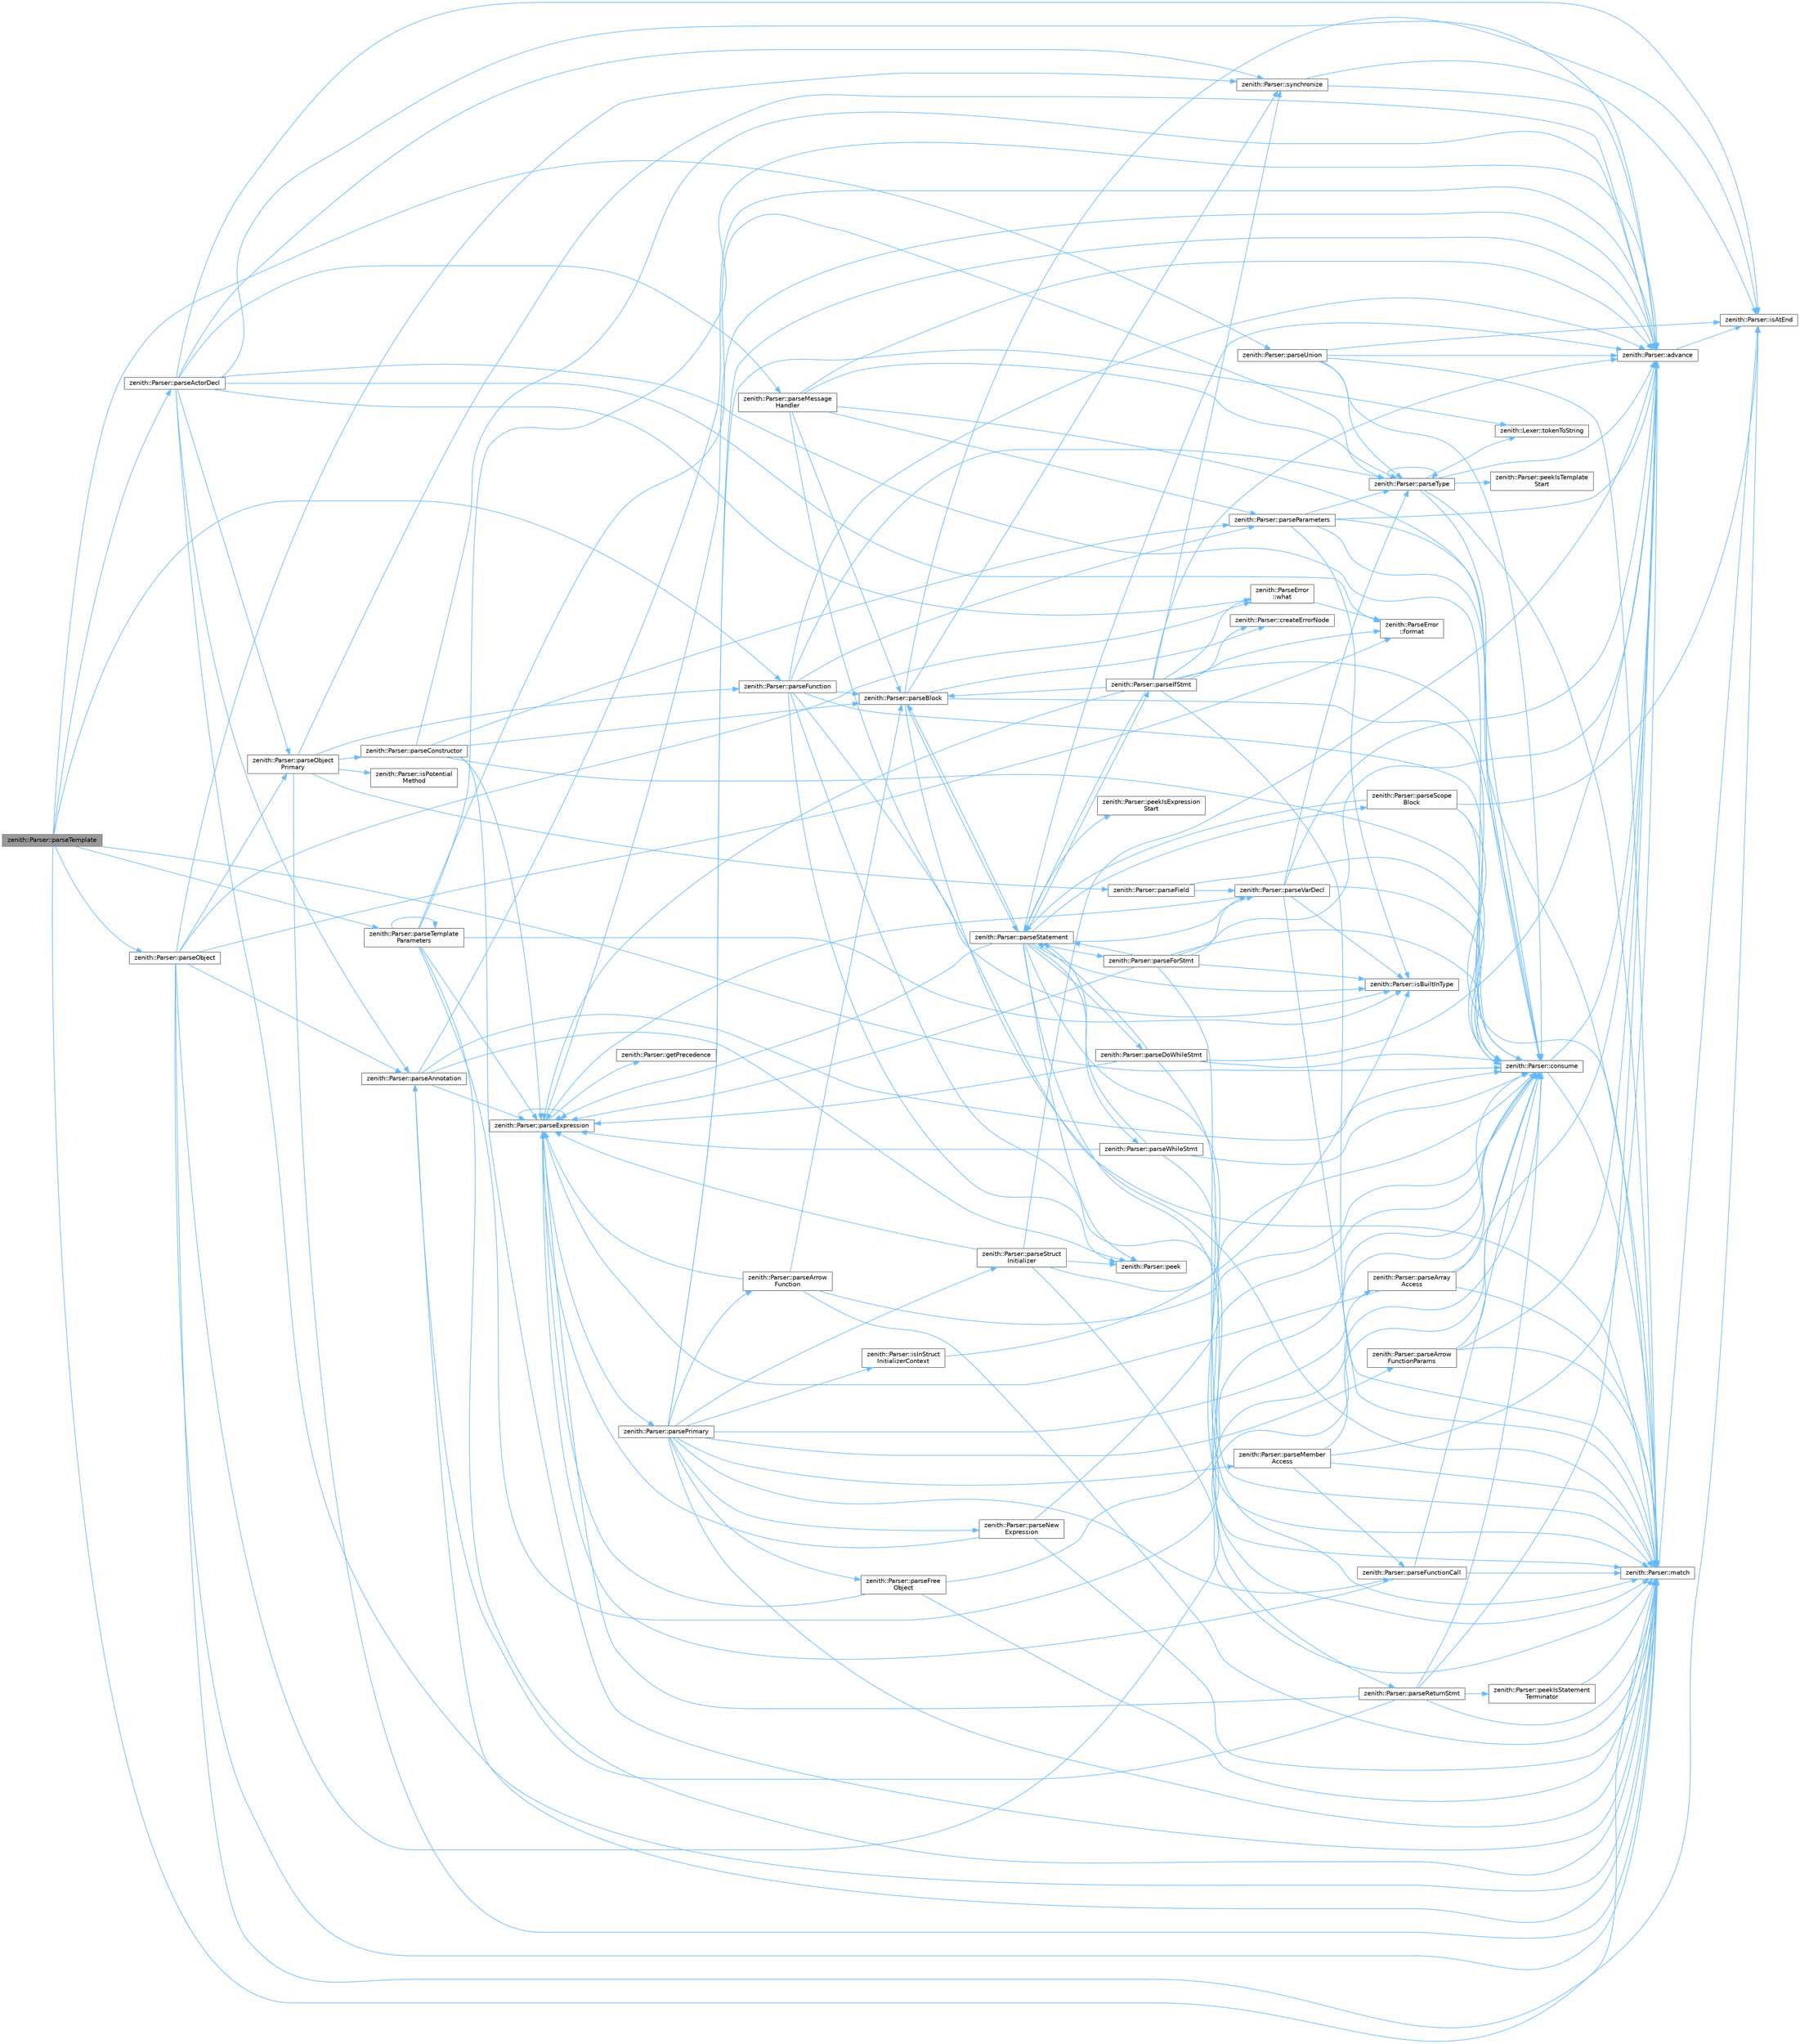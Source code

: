 digraph "zenith::Parser::parseTemplate"
{
 // LATEX_PDF_SIZE
  bgcolor="transparent";
  edge [fontname=Helvetica,fontsize=10,labelfontname=Helvetica,labelfontsize=10];
  node [fontname=Helvetica,fontsize=10,shape=box,height=0.2,width=0.4];
  rankdir="LR";
  Node1 [id="Node000001",label="zenith::Parser::parseTemplate",height=0.2,width=0.4,color="gray40", fillcolor="grey60", style="filled", fontcolor="black",tooltip=" "];
  Node1 -> Node2 [id="edge1_Node000001_Node000002",color="steelblue1",style="solid",tooltip=" "];
  Node2 [id="Node000002",label="zenith::Parser::consume",height=0.2,width=0.4,color="grey40", fillcolor="white", style="filled",URL="$classzenith_1_1_parser.html#a729f5bdd53b7be97e8f5f3fb28f64249",tooltip=" "];
  Node2 -> Node3 [id="edge2_Node000002_Node000003",color="steelblue1",style="solid",tooltip=" "];
  Node3 [id="Node000003",label="zenith::Parser::advance",height=0.2,width=0.4,color="grey40", fillcolor="white", style="filled",URL="$classzenith_1_1_parser.html#a9639927866a398781d4c1d205da431d8",tooltip=" "];
  Node3 -> Node4 [id="edge3_Node000003_Node000004",color="steelblue1",style="solid",tooltip=" "];
  Node4 [id="Node000004",label="zenith::Parser::isAtEnd",height=0.2,width=0.4,color="grey40", fillcolor="white", style="filled",URL="$classzenith_1_1_parser.html#a7fa9d1e2197db94168ba4e2c4fd98ad1",tooltip=" "];
  Node2 -> Node5 [id="edge4_Node000002_Node000005",color="steelblue1",style="solid",tooltip=" "];
  Node5 [id="Node000005",label="zenith::Parser::match",height=0.2,width=0.4,color="grey40", fillcolor="white", style="filled",URL="$classzenith_1_1_parser.html#a6a8b25ba2a7a7f371a02b1419121e8cb",tooltip=" "];
  Node5 -> Node4 [id="edge5_Node000005_Node000004",color="steelblue1",style="solid",tooltip=" "];
  Node1 -> Node5 [id="edge6_Node000001_Node000005",color="steelblue1",style="solid",tooltip=" "];
  Node1 -> Node6 [id="edge7_Node000001_Node000006",color="steelblue1",style="solid",tooltip=" "];
  Node6 [id="Node000006",label="zenith::Parser::parseActorDecl",height=0.2,width=0.4,color="grey40", fillcolor="white", style="filled",URL="$classzenith_1_1_parser.html#add98eda497298f55d63689af29839db6",tooltip=" "];
  Node6 -> Node3 [id="edge8_Node000006_Node000003",color="steelblue1",style="solid",tooltip=" "];
  Node6 -> Node2 [id="edge9_Node000006_Node000002",color="steelblue1",style="solid",tooltip=" "];
  Node6 -> Node7 [id="edge10_Node000006_Node000007",color="steelblue1",style="solid",tooltip=" "];
  Node7 [id="Node000007",label="zenith::ParseError\l::format",height=0.2,width=0.4,color="grey40", fillcolor="white", style="filled",URL="$classzenith_1_1_parse_error.html#a432ddabc956004a6660137f537d2ba45",tooltip=" "];
  Node6 -> Node4 [id="edge11_Node000006_Node000004",color="steelblue1",style="solid",tooltip=" "];
  Node6 -> Node5 [id="edge12_Node000006_Node000005",color="steelblue1",style="solid",tooltip=" "];
  Node6 -> Node8 [id="edge13_Node000006_Node000008",color="steelblue1",style="solid",tooltip=" "];
  Node8 [id="Node000008",label="zenith::Parser::parseAnnotation",height=0.2,width=0.4,color="grey40", fillcolor="white", style="filled",URL="$classzenith_1_1_parser.html#afff2e82900309df63d9aa89f4d3e31d6",tooltip=" "];
  Node8 -> Node3 [id="edge14_Node000008_Node000003",color="steelblue1",style="solid",tooltip=" "];
  Node8 -> Node2 [id="edge15_Node000008_Node000002",color="steelblue1",style="solid",tooltip=" "];
  Node8 -> Node5 [id="edge16_Node000008_Node000005",color="steelblue1",style="solid",tooltip=" "];
  Node8 -> Node9 [id="edge17_Node000008_Node000009",color="steelblue1",style="solid",tooltip=" "];
  Node9 [id="Node000009",label="zenith::Parser::parseExpression",height=0.2,width=0.4,color="grey40", fillcolor="white", style="filled",URL="$classzenith_1_1_parser.html#a239906fd51d54598f6d3dcc18d97b6b9",tooltip=" "];
  Node9 -> Node3 [id="edge18_Node000009_Node000003",color="steelblue1",style="solid",tooltip=" "];
  Node9 -> Node10 [id="edge19_Node000009_Node000010",color="steelblue1",style="solid",tooltip=" "];
  Node10 [id="Node000010",label="zenith::Parser::getPrecedence",height=0.2,width=0.4,color="grey40", fillcolor="white", style="filled",URL="$classzenith_1_1_parser.html#a5386ec516fb692a1b1ecd9058ca2c19e",tooltip=" "];
  Node9 -> Node9 [id="edge20_Node000009_Node000009",color="steelblue1",style="solid",tooltip=" "];
  Node9 -> Node11 [id="edge21_Node000009_Node000011",color="steelblue1",style="solid",tooltip=" "];
  Node11 [id="Node000011",label="zenith::Parser::parsePrimary",height=0.2,width=0.4,color="grey40", fillcolor="white", style="filled",URL="$classzenith_1_1_parser.html#a9425b18adfbb62629ae5ea654addc7cb",tooltip=" "];
  Node11 -> Node3 [id="edge22_Node000011_Node000003",color="steelblue1",style="solid",tooltip=" "];
  Node11 -> Node12 [id="edge23_Node000011_Node000012",color="steelblue1",style="solid",tooltip=" "];
  Node12 [id="Node000012",label="zenith::Parser::isInStruct\lInitializerContext",height=0.2,width=0.4,color="grey40", fillcolor="white", style="filled",URL="$classzenith_1_1_parser.html#a122c98490d526265ce1a9a2ecaf188f9",tooltip=" "];
  Node12 -> Node13 [id="edge24_Node000012_Node000013",color="steelblue1",style="solid",tooltip=" "];
  Node13 [id="Node000013",label="zenith::Parser::isBuiltInType",height=0.2,width=0.4,color="grey40", fillcolor="white", style="filled",URL="$classzenith_1_1_parser.html#a68c100d957e0a8960de2fca188e23054",tooltip=" "];
  Node11 -> Node5 [id="edge25_Node000011_Node000005",color="steelblue1",style="solid",tooltip=" "];
  Node11 -> Node14 [id="edge26_Node000011_Node000014",color="steelblue1",style="solid",tooltip=" "];
  Node14 [id="Node000014",label="zenith::Parser::parseArray\lAccess",height=0.2,width=0.4,color="grey40", fillcolor="white", style="filled",URL="$classzenith_1_1_parser.html#ad32b5cfe98f909cade9216d65b046f58",tooltip=" "];
  Node14 -> Node3 [id="edge27_Node000014_Node000003",color="steelblue1",style="solid",tooltip=" "];
  Node14 -> Node2 [id="edge28_Node000014_Node000002",color="steelblue1",style="solid",tooltip=" "];
  Node14 -> Node5 [id="edge29_Node000014_Node000005",color="steelblue1",style="solid",tooltip=" "];
  Node14 -> Node9 [id="edge30_Node000014_Node000009",color="steelblue1",style="solid",tooltip=" "];
  Node11 -> Node15 [id="edge31_Node000011_Node000015",color="steelblue1",style="solid",tooltip=" "];
  Node15 [id="Node000015",label="zenith::Parser::parseArrow\lFunction",height=0.2,width=0.4,color="grey40", fillcolor="white", style="filled",URL="$classzenith_1_1_parser.html#a7ea0f8e309ed2fbdf1a9e2ebfa2fbf8d",tooltip=" "];
  Node15 -> Node2 [id="edge32_Node000015_Node000002",color="steelblue1",style="solid",tooltip=" "];
  Node15 -> Node5 [id="edge33_Node000015_Node000005",color="steelblue1",style="solid",tooltip=" "];
  Node15 -> Node16 [id="edge34_Node000015_Node000016",color="steelblue1",style="solid",tooltip=" "];
  Node16 [id="Node000016",label="zenith::Parser::parseBlock",height=0.2,width=0.4,color="grey40", fillcolor="white", style="filled",URL="$classzenith_1_1_parser.html#afed5c18e77fc012fe5db9f9e6175e642",tooltip=" "];
  Node16 -> Node2 [id="edge35_Node000016_Node000002",color="steelblue1",style="solid",tooltip=" "];
  Node16 -> Node17 [id="edge36_Node000016_Node000017",color="steelblue1",style="solid",tooltip=" "];
  Node17 [id="Node000017",label="zenith::Parser::createErrorNode",height=0.2,width=0.4,color="grey40", fillcolor="white", style="filled",URL="$classzenith_1_1_parser.html#a6576cab9cc379e6ba26cfce915ad3de6",tooltip=" "];
  Node16 -> Node4 [id="edge37_Node000016_Node000004",color="steelblue1",style="solid",tooltip=" "];
  Node16 -> Node5 [id="edge38_Node000016_Node000005",color="steelblue1",style="solid",tooltip=" "];
  Node16 -> Node18 [id="edge39_Node000016_Node000018",color="steelblue1",style="solid",tooltip=" "];
  Node18 [id="Node000018",label="zenith::Parser::parseStatement",height=0.2,width=0.4,color="grey40", fillcolor="white", style="filled",URL="$classzenith_1_1_parser.html#ada8dc19e8cb4a0f1b37d3ef6a2eb3f9d",tooltip=" "];
  Node18 -> Node3 [id="edge40_Node000018_Node000003",color="steelblue1",style="solid",tooltip=" "];
  Node18 -> Node13 [id="edge41_Node000018_Node000013",color="steelblue1",style="solid",tooltip=" "];
  Node18 -> Node5 [id="edge42_Node000018_Node000005",color="steelblue1",style="solid",tooltip=" "];
  Node18 -> Node16 [id="edge43_Node000018_Node000016",color="steelblue1",style="solid",tooltip=" "];
  Node18 -> Node19 [id="edge44_Node000018_Node000019",color="steelblue1",style="solid",tooltip=" "];
  Node19 [id="Node000019",label="zenith::Parser::parseDoWhileStmt",height=0.2,width=0.4,color="grey40", fillcolor="white", style="filled",URL="$classzenith_1_1_parser.html#a17d038fc7ad2c0dac1b038889f4426ca",tooltip=" "];
  Node19 -> Node3 [id="edge45_Node000019_Node000003",color="steelblue1",style="solid",tooltip=" "];
  Node19 -> Node2 [id="edge46_Node000019_Node000002",color="steelblue1",style="solid",tooltip=" "];
  Node19 -> Node5 [id="edge47_Node000019_Node000005",color="steelblue1",style="solid",tooltip=" "];
  Node19 -> Node9 [id="edge48_Node000019_Node000009",color="steelblue1",style="solid",tooltip=" "];
  Node19 -> Node18 [id="edge49_Node000019_Node000018",color="steelblue1",style="solid",tooltip=" "];
  Node18 -> Node9 [id="edge50_Node000018_Node000009",color="steelblue1",style="solid",tooltip=" "];
  Node18 -> Node20 [id="edge51_Node000018_Node000020",color="steelblue1",style="solid",tooltip=" "];
  Node20 [id="Node000020",label="zenith::Parser::parseForStmt",height=0.2,width=0.4,color="grey40", fillcolor="white", style="filled",URL="$classzenith_1_1_parser.html#ab8ae32b49e1a7d1492f14c6b381aa52b",tooltip=" "];
  Node20 -> Node3 [id="edge52_Node000020_Node000003",color="steelblue1",style="solid",tooltip=" "];
  Node20 -> Node2 [id="edge53_Node000020_Node000002",color="steelblue1",style="solid",tooltip=" "];
  Node20 -> Node13 [id="edge54_Node000020_Node000013",color="steelblue1",style="solid",tooltip=" "];
  Node20 -> Node5 [id="edge55_Node000020_Node000005",color="steelblue1",style="solid",tooltip=" "];
  Node20 -> Node9 [id="edge56_Node000020_Node000009",color="steelblue1",style="solid",tooltip=" "];
  Node20 -> Node18 [id="edge57_Node000020_Node000018",color="steelblue1",style="solid",tooltip=" "];
  Node20 -> Node21 [id="edge58_Node000020_Node000021",color="steelblue1",style="solid",tooltip=" "];
  Node21 [id="Node000021",label="zenith::Parser::parseVarDecl",height=0.2,width=0.4,color="grey40", fillcolor="white", style="filled",URL="$classzenith_1_1_parser.html#a4846f1e07a0155bb95bfee2888cd4e49",tooltip=" "];
  Node21 -> Node3 [id="edge59_Node000021_Node000003",color="steelblue1",style="solid",tooltip=" "];
  Node21 -> Node2 [id="edge60_Node000021_Node000002",color="steelblue1",style="solid",tooltip=" "];
  Node21 -> Node13 [id="edge61_Node000021_Node000013",color="steelblue1",style="solid",tooltip=" "];
  Node21 -> Node5 [id="edge62_Node000021_Node000005",color="steelblue1",style="solid",tooltip=" "];
  Node21 -> Node9 [id="edge63_Node000021_Node000009",color="steelblue1",style="solid",tooltip=" "];
  Node21 -> Node22 [id="edge64_Node000021_Node000022",color="steelblue1",style="solid",tooltip=" "];
  Node22 [id="Node000022",label="zenith::Parser::parseType",height=0.2,width=0.4,color="grey40", fillcolor="white", style="filled",URL="$classzenith_1_1_parser.html#a62bb32082ed32f00e6071e1acc026ea1",tooltip=" "];
  Node22 -> Node3 [id="edge65_Node000022_Node000003",color="steelblue1",style="solid",tooltip=" "];
  Node22 -> Node2 [id="edge66_Node000022_Node000002",color="steelblue1",style="solid",tooltip=" "];
  Node22 -> Node5 [id="edge67_Node000022_Node000005",color="steelblue1",style="solid",tooltip=" "];
  Node22 -> Node22 [id="edge68_Node000022_Node000022",color="steelblue1",style="solid",tooltip=" "];
  Node22 -> Node23 [id="edge69_Node000022_Node000023",color="steelblue1",style="solid",tooltip=" "];
  Node23 [id="Node000023",label="zenith::Parser::peekIsTemplate\lStart",height=0.2,width=0.4,color="grey40", fillcolor="white", style="filled",URL="$classzenith_1_1_parser.html#adc6473d2aff0043321f35dfdf132f618",tooltip=" "];
  Node22 -> Node24 [id="edge70_Node000022_Node000024",color="steelblue1",style="solid",tooltip=" "];
  Node24 [id="Node000024",label="zenith::Lexer::tokenToString",height=0.2,width=0.4,color="grey40", fillcolor="white", style="filled",URL="$classzenith_1_1_lexer.html#a7265d90eb9fdc3d46aacdcf2a7e84a23",tooltip=" "];
  Node18 -> Node25 [id="edge71_Node000018_Node000025",color="steelblue1",style="solid",tooltip=" "];
  Node25 [id="Node000025",label="zenith::Parser::parseIfStmt",height=0.2,width=0.4,color="grey40", fillcolor="white", style="filled",URL="$classzenith_1_1_parser.html#a6086729ddce119c88e10fe622d069d8f",tooltip=" "];
  Node25 -> Node3 [id="edge72_Node000025_Node000003",color="steelblue1",style="solid",tooltip=" "];
  Node25 -> Node2 [id="edge73_Node000025_Node000002",color="steelblue1",style="solid",tooltip=" "];
  Node25 -> Node17 [id="edge74_Node000025_Node000017",color="steelblue1",style="solid",tooltip=" "];
  Node25 -> Node7 [id="edge75_Node000025_Node000007",color="steelblue1",style="solid",tooltip=" "];
  Node25 -> Node5 [id="edge76_Node000025_Node000005",color="steelblue1",style="solid",tooltip=" "];
  Node25 -> Node16 [id="edge77_Node000025_Node000016",color="steelblue1",style="solid",tooltip=" "];
  Node25 -> Node9 [id="edge78_Node000025_Node000009",color="steelblue1",style="solid",tooltip=" "];
  Node25 -> Node18 [id="edge79_Node000025_Node000018",color="steelblue1",style="solid",tooltip=" "];
  Node25 -> Node26 [id="edge80_Node000025_Node000026",color="steelblue1",style="solid",tooltip=" "];
  Node26 [id="Node000026",label="zenith::Parser::synchronize",height=0.2,width=0.4,color="grey40", fillcolor="white", style="filled",URL="$classzenith_1_1_parser.html#a09ca7eb4b886643cc7673062713a718f",tooltip=" "];
  Node26 -> Node3 [id="edge81_Node000026_Node000003",color="steelblue1",style="solid",tooltip=" "];
  Node26 -> Node4 [id="edge82_Node000026_Node000004",color="steelblue1",style="solid",tooltip=" "];
  Node25 -> Node27 [id="edge83_Node000025_Node000027",color="steelblue1",style="solid",tooltip=" "];
  Node27 [id="Node000027",label="zenith::ParseError\l::what",height=0.2,width=0.4,color="grey40", fillcolor="white", style="filled",URL="$classzenith_1_1_parse_error.html#a9fb114a980ca601574f4dd9cf122aa0e",tooltip=" "];
  Node27 -> Node7 [id="edge84_Node000027_Node000007",color="steelblue1",style="solid",tooltip=" "];
  Node18 -> Node28 [id="edge85_Node000018_Node000028",color="steelblue1",style="solid",tooltip=" "];
  Node28 [id="Node000028",label="zenith::Parser::parseReturnStmt",height=0.2,width=0.4,color="grey40", fillcolor="white", style="filled",URL="$classzenith_1_1_parser.html#a5e026e55d4a57bea1b5ffa7d3b5e93a8",tooltip=" "];
  Node28 -> Node3 [id="edge86_Node000028_Node000003",color="steelblue1",style="solid",tooltip=" "];
  Node28 -> Node2 [id="edge87_Node000028_Node000002",color="steelblue1",style="solid",tooltip=" "];
  Node28 -> Node5 [id="edge88_Node000028_Node000005",color="steelblue1",style="solid",tooltip=" "];
  Node28 -> Node8 [id="edge89_Node000028_Node000008",color="steelblue1",style="solid",tooltip=" "];
  Node28 -> Node9 [id="edge90_Node000028_Node000009",color="steelblue1",style="solid",tooltip=" "];
  Node28 -> Node29 [id="edge91_Node000028_Node000029",color="steelblue1",style="solid",tooltip=" "];
  Node29 [id="Node000029",label="zenith::Parser::peekIsStatement\lTerminator",height=0.2,width=0.4,color="grey40", fillcolor="white", style="filled",URL="$classzenith_1_1_parser.html#a4deb3146abfbc7ce7f5a4cc973a9fc18",tooltip=" "];
  Node29 -> Node5 [id="edge92_Node000029_Node000005",color="steelblue1",style="solid",tooltip=" "];
  Node18 -> Node30 [id="edge93_Node000018_Node000030",color="steelblue1",style="solid",tooltip=" "];
  Node30 [id="Node000030",label="zenith::Parser::parseScope\lBlock",height=0.2,width=0.4,color="grey40", fillcolor="white", style="filled",URL="$classzenith_1_1_parser.html#acd4ccda2b4a409498daa93e31f2bc23f",tooltip=" "];
  Node30 -> Node2 [id="edge94_Node000030_Node000002",color="steelblue1",style="solid",tooltip=" "];
  Node30 -> Node4 [id="edge95_Node000030_Node000004",color="steelblue1",style="solid",tooltip=" "];
  Node30 -> Node5 [id="edge96_Node000030_Node000005",color="steelblue1",style="solid",tooltip=" "];
  Node30 -> Node18 [id="edge97_Node000030_Node000018",color="steelblue1",style="solid",tooltip=" "];
  Node18 -> Node21 [id="edge98_Node000018_Node000021",color="steelblue1",style="solid",tooltip=" "];
  Node18 -> Node31 [id="edge99_Node000018_Node000031",color="steelblue1",style="solid",tooltip=" "];
  Node31 [id="Node000031",label="zenith::Parser::parseWhileStmt",height=0.2,width=0.4,color="grey40", fillcolor="white", style="filled",URL="$classzenith_1_1_parser.html#a6f8fd13014d6a0e82f53ce08a8f9766d",tooltip=" "];
  Node31 -> Node2 [id="edge100_Node000031_Node000002",color="steelblue1",style="solid",tooltip=" "];
  Node31 -> Node5 [id="edge101_Node000031_Node000005",color="steelblue1",style="solid",tooltip=" "];
  Node31 -> Node9 [id="edge102_Node000031_Node000009",color="steelblue1",style="solid",tooltip=" "];
  Node31 -> Node18 [id="edge103_Node000031_Node000018",color="steelblue1",style="solid",tooltip=" "];
  Node18 -> Node32 [id="edge104_Node000018_Node000032",color="steelblue1",style="solid",tooltip=" "];
  Node32 [id="Node000032",label="zenith::Parser::peek",height=0.2,width=0.4,color="grey40", fillcolor="white", style="filled",URL="$classzenith_1_1_parser.html#a979d431c48a2bb73bd40a9fd6d65ba36",tooltip=" "];
  Node18 -> Node33 [id="edge105_Node000018_Node000033",color="steelblue1",style="solid",tooltip=" "];
  Node33 [id="Node000033",label="zenith::Parser::peekIsExpression\lStart",height=0.2,width=0.4,color="grey40", fillcolor="white", style="filled",URL="$classzenith_1_1_parser.html#ad60004f6810cc28102461c948ec5bb2f",tooltip=" "];
  Node16 -> Node26 [id="edge106_Node000016_Node000026",color="steelblue1",style="solid",tooltip=" "];
  Node15 -> Node9 [id="edge107_Node000015_Node000009",color="steelblue1",style="solid",tooltip=" "];
  Node11 -> Node34 [id="edge108_Node000011_Node000034",color="steelblue1",style="solid",tooltip=" "];
  Node34 [id="Node000034",label="zenith::Parser::parseArrow\lFunctionParams",height=0.2,width=0.4,color="grey40", fillcolor="white", style="filled",URL="$classzenith_1_1_parser.html#adfd7efe9485b95d3c1d2acbcec912527",tooltip=" "];
  Node34 -> Node3 [id="edge109_Node000034_Node000003",color="steelblue1",style="solid",tooltip=" "];
  Node34 -> Node2 [id="edge110_Node000034_Node000002",color="steelblue1",style="solid",tooltip=" "];
  Node34 -> Node5 [id="edge111_Node000034_Node000005",color="steelblue1",style="solid",tooltip=" "];
  Node11 -> Node35 [id="edge112_Node000011_Node000035",color="steelblue1",style="solid",tooltip=" "];
  Node35 [id="Node000035",label="zenith::Parser::parseFree\lObject",height=0.2,width=0.4,color="grey40", fillcolor="white", style="filled",URL="$classzenith_1_1_parser.html#a697fe5477ca0023efdefd6e66f4e0a49",tooltip=" "];
  Node35 -> Node2 [id="edge113_Node000035_Node000002",color="steelblue1",style="solid",tooltip=" "];
  Node35 -> Node5 [id="edge114_Node000035_Node000005",color="steelblue1",style="solid",tooltip=" "];
  Node35 -> Node9 [id="edge115_Node000035_Node000009",color="steelblue1",style="solid",tooltip=" "];
  Node11 -> Node36 [id="edge116_Node000011_Node000036",color="steelblue1",style="solid",tooltip=" "];
  Node36 [id="Node000036",label="zenith::Parser::parseFunctionCall",height=0.2,width=0.4,color="grey40", fillcolor="white", style="filled",URL="$classzenith_1_1_parser.html#ae2442c2e624e13794605b1ff56047ee8",tooltip=" "];
  Node36 -> Node2 [id="edge117_Node000036_Node000002",color="steelblue1",style="solid",tooltip=" "];
  Node36 -> Node5 [id="edge118_Node000036_Node000005",color="steelblue1",style="solid",tooltip=" "];
  Node36 -> Node9 [id="edge119_Node000036_Node000009",color="steelblue1",style="solid",tooltip=" "];
  Node11 -> Node37 [id="edge120_Node000011_Node000037",color="steelblue1",style="solid",tooltip=" "];
  Node37 [id="Node000037",label="zenith::Parser::parseMember\lAccess",height=0.2,width=0.4,color="grey40", fillcolor="white", style="filled",URL="$classzenith_1_1_parser.html#a5f581f39453bce8e553d9d96c5c8d0d2",tooltip=" "];
  Node37 -> Node3 [id="edge121_Node000037_Node000003",color="steelblue1",style="solid",tooltip=" "];
  Node37 -> Node2 [id="edge122_Node000037_Node000002",color="steelblue1",style="solid",tooltip=" "];
  Node37 -> Node5 [id="edge123_Node000037_Node000005",color="steelblue1",style="solid",tooltip=" "];
  Node37 -> Node36 [id="edge124_Node000037_Node000036",color="steelblue1",style="solid",tooltip=" "];
  Node11 -> Node38 [id="edge125_Node000011_Node000038",color="steelblue1",style="solid",tooltip=" "];
  Node38 [id="Node000038",label="zenith::Parser::parseNew\lExpression",height=0.2,width=0.4,color="grey40", fillcolor="white", style="filled",URL="$classzenith_1_1_parser.html#aa984ed730ca80620a7033d259b6faea5",tooltip=" "];
  Node38 -> Node2 [id="edge126_Node000038_Node000002",color="steelblue1",style="solid",tooltip=" "];
  Node38 -> Node5 [id="edge127_Node000038_Node000005",color="steelblue1",style="solid",tooltip=" "];
  Node38 -> Node9 [id="edge128_Node000038_Node000009",color="steelblue1",style="solid",tooltip=" "];
  Node11 -> Node39 [id="edge129_Node000011_Node000039",color="steelblue1",style="solid",tooltip=" "];
  Node39 [id="Node000039",label="zenith::Parser::parseStruct\lInitializer",height=0.2,width=0.4,color="grey40", fillcolor="white", style="filled",URL="$classzenith_1_1_parser.html#a4646bbfa2a663abbc777ae26d44e9522",tooltip=" "];
  Node39 -> Node3 [id="edge130_Node000039_Node000003",color="steelblue1",style="solid",tooltip=" "];
  Node39 -> Node2 [id="edge131_Node000039_Node000002",color="steelblue1",style="solid",tooltip=" "];
  Node39 -> Node5 [id="edge132_Node000039_Node000005",color="steelblue1",style="solid",tooltip=" "];
  Node39 -> Node9 [id="edge133_Node000039_Node000009",color="steelblue1",style="solid",tooltip=" "];
  Node39 -> Node32 [id="edge134_Node000039_Node000032",color="steelblue1",style="solid",tooltip=" "];
  Node11 -> Node24 [id="edge135_Node000011_Node000024",color="steelblue1",style="solid",tooltip=" "];
  Node8 -> Node32 [id="edge136_Node000008_Node000032",color="steelblue1",style="solid",tooltip=" "];
  Node6 -> Node40 [id="edge137_Node000006_Node000040",color="steelblue1",style="solid",tooltip=" "];
  Node40 [id="Node000040",label="zenith::Parser::parseMessage\lHandler",height=0.2,width=0.4,color="grey40", fillcolor="white", style="filled",URL="$classzenith_1_1_parser.html#a78d55766725bfdd0c7b718adf355eee3",tooltip=" "];
  Node40 -> Node3 [id="edge138_Node000040_Node000003",color="steelblue1",style="solid",tooltip=" "];
  Node40 -> Node2 [id="edge139_Node000040_Node000002",color="steelblue1",style="solid",tooltip=" "];
  Node40 -> Node5 [id="edge140_Node000040_Node000005",color="steelblue1",style="solid",tooltip=" "];
  Node40 -> Node16 [id="edge141_Node000040_Node000016",color="steelblue1",style="solid",tooltip=" "];
  Node40 -> Node41 [id="edge142_Node000040_Node000041",color="steelblue1",style="solid",tooltip=" "];
  Node41 [id="Node000041",label="zenith::Parser::parseParameters",height=0.2,width=0.4,color="grey40", fillcolor="white", style="filled",URL="$classzenith_1_1_parser.html#ae6835a329d4b3f36036803ea2c8968fb",tooltip=" "];
  Node41 -> Node3 [id="edge143_Node000041_Node000003",color="steelblue1",style="solid",tooltip=" "];
  Node41 -> Node2 [id="edge144_Node000041_Node000002",color="steelblue1",style="solid",tooltip=" "];
  Node41 -> Node13 [id="edge145_Node000041_Node000013",color="steelblue1",style="solid",tooltip=" "];
  Node41 -> Node5 [id="edge146_Node000041_Node000005",color="steelblue1",style="solid",tooltip=" "];
  Node41 -> Node22 [id="edge147_Node000041_Node000022",color="steelblue1",style="solid",tooltip=" "];
  Node40 -> Node22 [id="edge148_Node000040_Node000022",color="steelblue1",style="solid",tooltip=" "];
  Node6 -> Node42 [id="edge149_Node000006_Node000042",color="steelblue1",style="solid",tooltip=" "];
  Node42 [id="Node000042",label="zenith::Parser::parseObject\lPrimary",height=0.2,width=0.4,color="grey40", fillcolor="white", style="filled",URL="$classzenith_1_1_parser.html#a74f0f075ac6a9a7935b8b0b20bd1f3ef",tooltip=" "];
  Node42 -> Node3 [id="edge150_Node000042_Node000003",color="steelblue1",style="solid",tooltip=" "];
  Node42 -> Node43 [id="edge151_Node000042_Node000043",color="steelblue1",style="solid",tooltip=" "];
  Node43 [id="Node000043",label="zenith::Parser::isPotential\lMethod",height=0.2,width=0.4,color="grey40", fillcolor="white", style="filled",URL="$classzenith_1_1_parser.html#a3ce12be12969221d8326beb893810acd",tooltip=" "];
  Node42 -> Node5 [id="edge152_Node000042_Node000005",color="steelblue1",style="solid",tooltip=" "];
  Node42 -> Node44 [id="edge153_Node000042_Node000044",color="steelblue1",style="solid",tooltip=" "];
  Node44 [id="Node000044",label="zenith::Parser::parseConstructor",height=0.2,width=0.4,color="grey40", fillcolor="white", style="filled",URL="$classzenith_1_1_parser.html#ae37a2b420e456af55c07efd04676b4af",tooltip=" "];
  Node44 -> Node3 [id="edge154_Node000044_Node000003",color="steelblue1",style="solid",tooltip=" "];
  Node44 -> Node2 [id="edge155_Node000044_Node000002",color="steelblue1",style="solid",tooltip=" "];
  Node44 -> Node5 [id="edge156_Node000044_Node000005",color="steelblue1",style="solid",tooltip=" "];
  Node44 -> Node16 [id="edge157_Node000044_Node000016",color="steelblue1",style="solid",tooltip=" "];
  Node44 -> Node9 [id="edge158_Node000044_Node000009",color="steelblue1",style="solid",tooltip=" "];
  Node44 -> Node41 [id="edge159_Node000044_Node000041",color="steelblue1",style="solid",tooltip=" "];
  Node42 -> Node45 [id="edge160_Node000042_Node000045",color="steelblue1",style="solid",tooltip=" "];
  Node45 [id="Node000045",label="zenith::Parser::parseField",height=0.2,width=0.4,color="grey40", fillcolor="white", style="filled",URL="$classzenith_1_1_parser.html#a12db59c0397e2ec966e47382f55b4ab8",tooltip=" "];
  Node45 -> Node2 [id="edge161_Node000045_Node000002",color="steelblue1",style="solid",tooltip=" "];
  Node45 -> Node21 [id="edge162_Node000045_Node000021",color="steelblue1",style="solid",tooltip=" "];
  Node42 -> Node46 [id="edge163_Node000042_Node000046",color="steelblue1",style="solid",tooltip=" "];
  Node46 [id="Node000046",label="zenith::Parser::parseFunction",height=0.2,width=0.4,color="grey40", fillcolor="white", style="filled",URL="$classzenith_1_1_parser.html#a8647a213885b6a7d25032d40410f827b",tooltip=" "];
  Node46 -> Node3 [id="edge164_Node000046_Node000003",color="steelblue1",style="solid",tooltip=" "];
  Node46 -> Node2 [id="edge165_Node000046_Node000002",color="steelblue1",style="solid",tooltip=" "];
  Node46 -> Node13 [id="edge166_Node000046_Node000013",color="steelblue1",style="solid",tooltip=" "];
  Node46 -> Node5 [id="edge167_Node000046_Node000005",color="steelblue1",style="solid",tooltip=" "];
  Node46 -> Node16 [id="edge168_Node000046_Node000016",color="steelblue1",style="solid",tooltip=" "];
  Node46 -> Node41 [id="edge169_Node000046_Node000041",color="steelblue1",style="solid",tooltip=" "];
  Node46 -> Node22 [id="edge170_Node000046_Node000022",color="steelblue1",style="solid",tooltip=" "];
  Node46 -> Node32 [id="edge171_Node000046_Node000032",color="steelblue1",style="solid",tooltip=" "];
  Node6 -> Node26 [id="edge172_Node000006_Node000026",color="steelblue1",style="solid",tooltip=" "];
  Node6 -> Node27 [id="edge173_Node000006_Node000027",color="steelblue1",style="solid",tooltip=" "];
  Node1 -> Node46 [id="edge174_Node000001_Node000046",color="steelblue1",style="solid",tooltip=" "];
  Node1 -> Node47 [id="edge175_Node000001_Node000047",color="steelblue1",style="solid",tooltip=" "];
  Node47 [id="Node000047",label="zenith::Parser::parseObject",height=0.2,width=0.4,color="grey40", fillcolor="white", style="filled",URL="$classzenith_1_1_parser.html#abfe2e0682adcad95cc77595ec52bd4da",tooltip=" "];
  Node47 -> Node2 [id="edge176_Node000047_Node000002",color="steelblue1",style="solid",tooltip=" "];
  Node47 -> Node7 [id="edge177_Node000047_Node000007",color="steelblue1",style="solid",tooltip=" "];
  Node47 -> Node4 [id="edge178_Node000047_Node000004",color="steelblue1",style="solid",tooltip=" "];
  Node47 -> Node5 [id="edge179_Node000047_Node000005",color="steelblue1",style="solid",tooltip=" "];
  Node47 -> Node8 [id="edge180_Node000047_Node000008",color="steelblue1",style="solid",tooltip=" "];
  Node47 -> Node42 [id="edge181_Node000047_Node000042",color="steelblue1",style="solid",tooltip=" "];
  Node47 -> Node26 [id="edge182_Node000047_Node000026",color="steelblue1",style="solid",tooltip=" "];
  Node47 -> Node27 [id="edge183_Node000047_Node000027",color="steelblue1",style="solid",tooltip=" "];
  Node1 -> Node48 [id="edge184_Node000001_Node000048",color="steelblue1",style="solid",tooltip=" "];
  Node48 [id="Node000048",label="zenith::Parser::parseTemplate\lParameters",height=0.2,width=0.4,color="grey40", fillcolor="white", style="filled",URL="$classzenith_1_1_parser.html#aa809de3ebc29d840ad9bc99c0b6ce956",tooltip=" "];
  Node48 -> Node3 [id="edge185_Node000048_Node000003",color="steelblue1",style="solid",tooltip=" "];
  Node48 -> Node2 [id="edge186_Node000048_Node000002",color="steelblue1",style="solid",tooltip=" "];
  Node48 -> Node13 [id="edge187_Node000048_Node000013",color="steelblue1",style="solid",tooltip=" "];
  Node48 -> Node5 [id="edge188_Node000048_Node000005",color="steelblue1",style="solid",tooltip=" "];
  Node48 -> Node9 [id="edge189_Node000048_Node000009",color="steelblue1",style="solid",tooltip=" "];
  Node48 -> Node48 [id="edge190_Node000048_Node000048",color="steelblue1",style="solid",tooltip=" "];
  Node48 -> Node22 [id="edge191_Node000048_Node000022",color="steelblue1",style="solid",tooltip=" "];
  Node1 -> Node49 [id="edge192_Node000001_Node000049",color="steelblue1",style="solid",tooltip=" "];
  Node49 [id="Node000049",label="zenith::Parser::parseUnion",height=0.2,width=0.4,color="grey40", fillcolor="white", style="filled",URL="$classzenith_1_1_parser.html#a9031c6a60032c4c39e764cea8945fd11",tooltip=" "];
  Node49 -> Node3 [id="edge193_Node000049_Node000003",color="steelblue1",style="solid",tooltip=" "];
  Node49 -> Node2 [id="edge194_Node000049_Node000002",color="steelblue1",style="solid",tooltip=" "];
  Node49 -> Node4 [id="edge195_Node000049_Node000004",color="steelblue1",style="solid",tooltip=" "];
  Node49 -> Node5 [id="edge196_Node000049_Node000005",color="steelblue1",style="solid",tooltip=" "];
  Node49 -> Node22 [id="edge197_Node000049_Node000022",color="steelblue1",style="solid",tooltip=" "];
}
